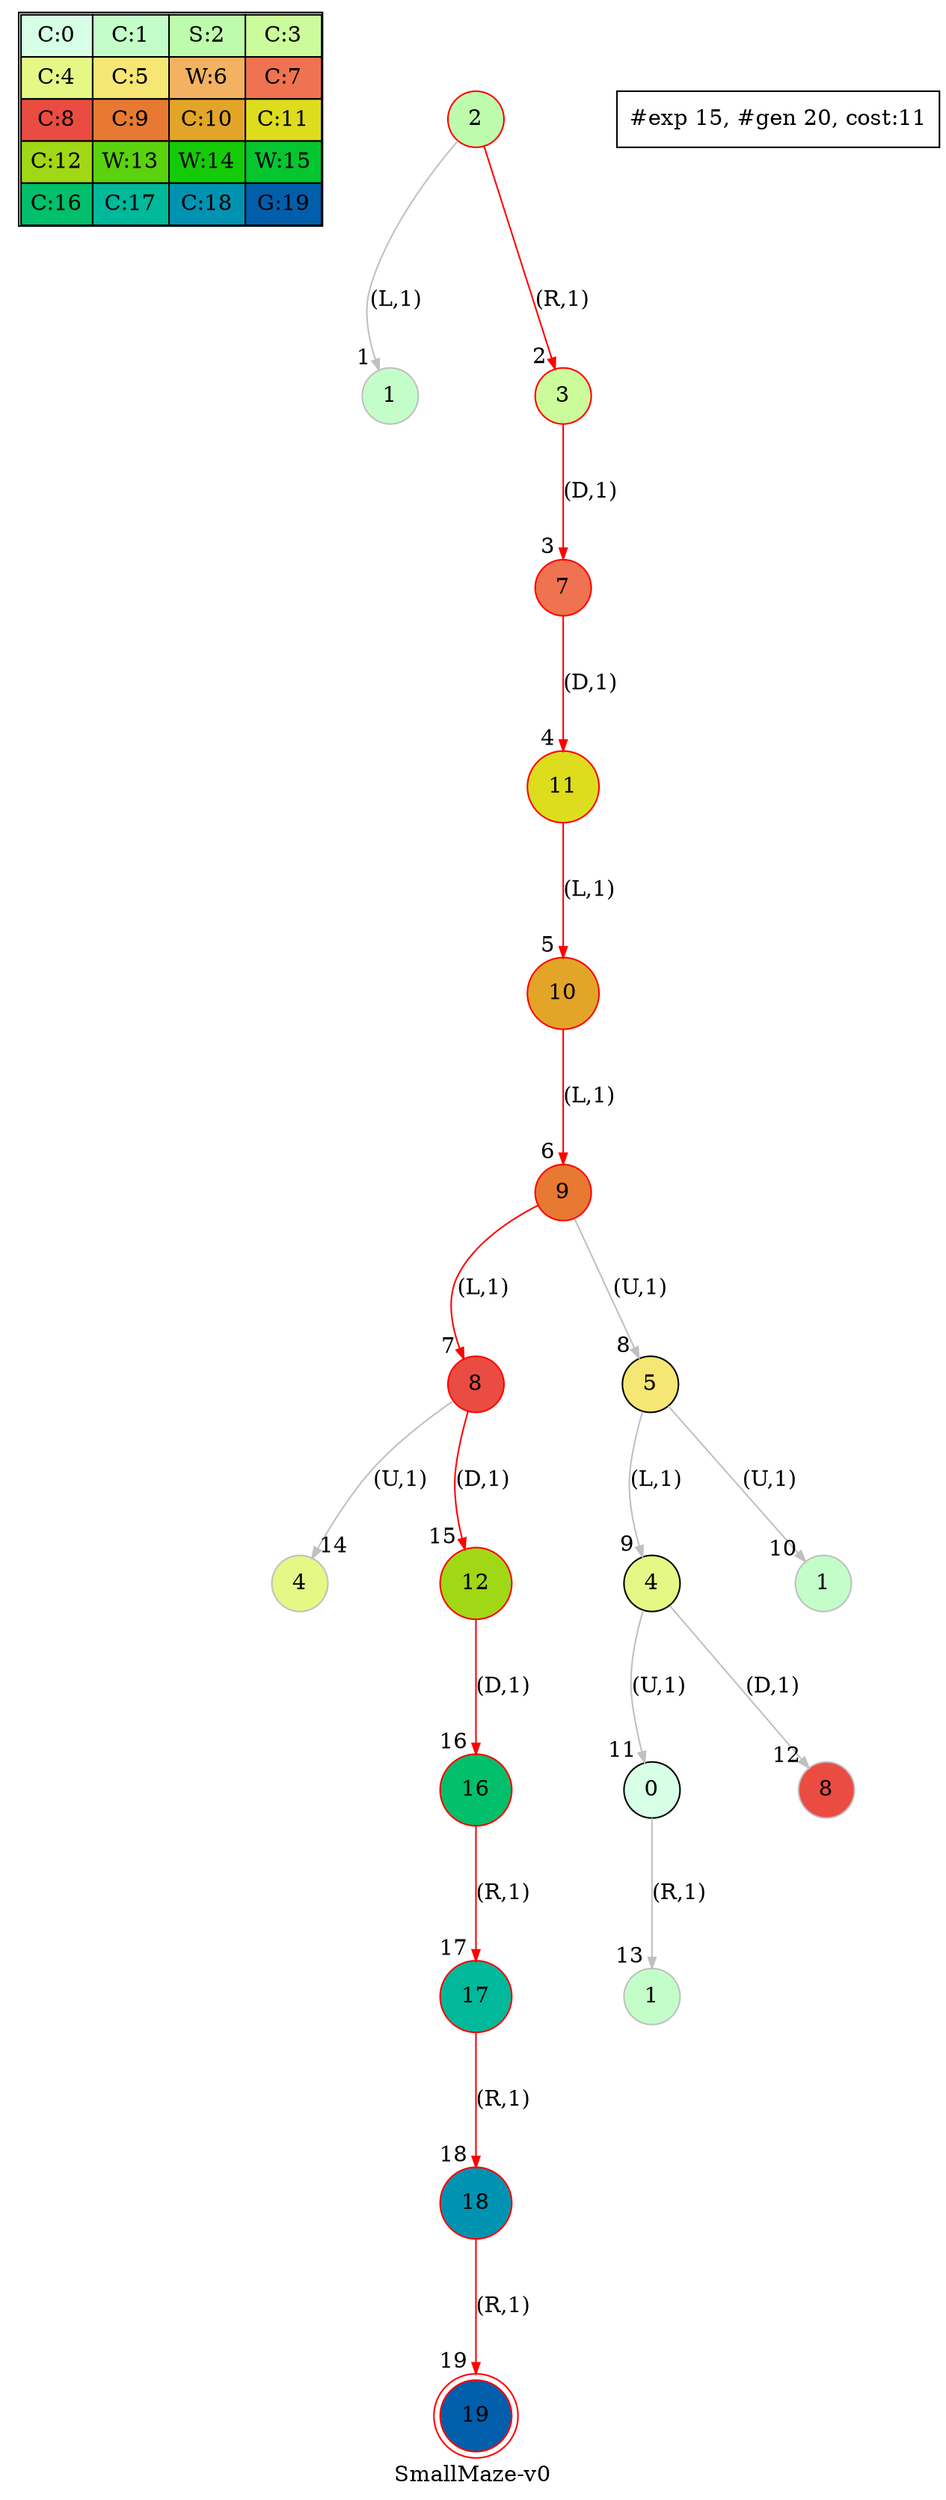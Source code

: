 digraph SmallMaze { label="SmallMaze-v0"
subgraph MAP {label=Map;map [shape=plaintext label=<<table border="1" cellpadding="5" cellspacing="0" cellborder="1"><tr><td bgcolor="0.39803922 0.15947579 0.99679532 1.        ">C:0</td><td bgcolor="0.35098039 0.23194764 0.99315867 1.        ">C:1</td><td bgcolor="0.29607843 0.31486959 0.98720184 1.        ">S:2</td><td bgcolor="0.24901961 0.38410575 0.98063477 1.        ">C:3</td></tr><tr><td bgcolor="0.19411765 0.46220388 0.97128103 1.        ">C:4</td><td bgcolor="0.14705882 0.52643216 0.96182564 1.        ">C:5</td><td bgcolor="0.09215686 0.59770746 0.94913494 1.        ">W:6</td><td bgcolor="0.0372549  0.66454018 0.93467977 1.        ">C:7</td></tr><tr><td bgcolor="0.00980392 0.71791192 0.92090552 1.        ">C:8</td><td bgcolor="0.06470588 0.77520398 0.9032472  1.        ">C:9</td><td bgcolor="0.11176471 0.81974048 0.88677369 1.        ">C:10</td><td bgcolor="0.16666667 0.8660254  0.8660254  1.        ">C:11</td></tr><tr><td bgcolor="0.21372549 0.9005867  0.84695821 1.        ">C:12</td><td bgcolor="0.26862745 0.93467977 0.82325295 1.        ">W:13</td><td bgcolor="0.32352941 0.96182564 0.79801723 1.        ">W:14</td><td bgcolor="0.37058824 0.97940977 0.77520398 1.        ">W:15</td></tr><tr><td bgcolor="0.4254902  0.99315867 0.74725253 1.        ">C:16</td><td bgcolor="0.47254902 0.99907048 0.72218645 1.        ">C:17</td><td bgcolor="0.52745098 0.99907048 0.69169844 1.        ">C:18</td><td bgcolor="0.5745098  0.99315867 0.66454018 1.        ">G:19</td></tr></table>>]} 
nodesep=1 ranksep=1 node [shape=circle] edge [arrowsize=0.7] 
"0_2" [label=2 style=filled color=red  fillcolor="0.29607843 0.31486959 0.98720184 1.        "];  
"0_2.1-0" [label=1 style=filled color=grey  fillcolor="0.35098039 0.23194764 0.99315867 1.        "];   "0_2" -> "0_2.1-0" [label="(L,1)" headlabel=" 1 " color=grey ]; 
"0_2.3-1" [label=3 style=filled color=grey  fillcolor="0.24901961 0.38410575 0.98063477 1.        "color=red ];    "0_2" -> "0_2.3-1" [label="(R,1)" headlabel=" 2 " color=grey color=red ];  
"0_2.3-1" [label=3 style=filled color=red  fillcolor="0.24901961 0.38410575 0.98063477 1.        "];  
"0_2.3.7-3" [label=7 style=filled color=grey  fillcolor="0.0372549  0.66454018 0.93467977 1.        "color=red ];    "0_2.3-1" -> "0_2.3.7-3" [label="(D,1)" headlabel=" 3 " color=grey color=red ];  
"0_2.3.7-3" [label=7 style=filled color=red  fillcolor="0.0372549  0.66454018 0.93467977 1.        "];  
"0_2.3.7.11-3" [label=11 style=filled color=grey  fillcolor="0.16666667 0.8660254  0.8660254  1.        "color=red ];    "0_2.3.7-3" -> "0_2.3.7.11-3" [label="(D,1)" headlabel=" 4 " color=grey color=red ];  
"0_2.3.7.11-3" [label=11 style=filled color=red  fillcolor="0.16666667 0.8660254  0.8660254  1.        "];  
"0_2.3.7.11.10-0" [label=10 style=filled color=grey  fillcolor="0.11176471 0.81974048 0.88677369 1.        "color=red ];    "0_2.3.7.11-3" -> "0_2.3.7.11.10-0" [label="(L,1)" headlabel=" 5 " color=grey color=red ];  
"0_2.3.7.11.10-0" [label=10 style=filled color=red  fillcolor="0.11176471 0.81974048 0.88677369 1.        "];  
"0_2.3.7.11.10.9-0" [label=9 style=filled color=grey  fillcolor="0.06470588 0.77520398 0.9032472  1.        "color=red ];    "0_2.3.7.11.10-0" -> "0_2.3.7.11.10.9-0" [label="(L,1)" headlabel=" 6 " color=grey color=red ];  
"0_2.3.7.11.10.9-0" [label=9 style=filled color=red  fillcolor="0.06470588 0.77520398 0.9032472  1.        "];  
"0_2.3.7.11.10.9.8-0" [label=8 style=filled color=grey  fillcolor="0.00980392 0.71791192 0.92090552 1.        "color=red ];    "0_2.3.7.11.10.9-0" -> "0_2.3.7.11.10.9.8-0" [label="(L,1)" headlabel=" 7 " color=grey color=red ];  
"0_2.3.7.11.10.9.5-2" [label=5 style=filled color=grey  fillcolor="0.14705882 0.52643216 0.96182564 1.        "];   "0_2.3.7.11.10.9-0" -> "0_2.3.7.11.10.9.5-2" [label="(U,1)" headlabel=" 8 " color=grey ]; 
"0_2.3.7.11.10.9.5-2" [label=5 style=filled color=black  fillcolor="0.14705882 0.52643216 0.96182564 1.        "];  
"0_2.3.7.11.10.9.5.4-0" [label=4 style=filled color=grey  fillcolor="0.19411765 0.46220388 0.97128103 1.        "];   "0_2.3.7.11.10.9.5-2" -> "0_2.3.7.11.10.9.5.4-0" [label="(L,1)" headlabel=" 9 " color=grey ]; 
"0_2.3.7.11.10.9.5.1-2" [label=1 style=filled color=grey  fillcolor="0.35098039 0.23194764 0.99315867 1.        "];   "0_2.3.7.11.10.9.5-2" -> "0_2.3.7.11.10.9.5.1-2" [label="(U,1)" headlabel=" 10 " color=grey ]; 
"0_2.3.7.11.10.9.5.4-0" [label=4 style=filled color=black  fillcolor="0.19411765 0.46220388 0.97128103 1.        "];  
"0_2.3.7.11.10.9.5.4.0-2" [label=0 style=filled color=grey  fillcolor="0.39803922 0.15947579 0.99679532 1.        "];   "0_2.3.7.11.10.9.5.4-0" -> "0_2.3.7.11.10.9.5.4.0-2" [label="(U,1)" headlabel=" 11 " color=grey ]; 
"0_2.3.7.11.10.9.5.4.8-3" [label=8 style=filled color=grey  fillcolor="0.00980392 0.71791192 0.92090552 1.        "];   "0_2.3.7.11.10.9.5.4-0" -> "0_2.3.7.11.10.9.5.4.8-3" [label="(D,1)" headlabel=" 12 " color=grey ]; 
"0_2.3.7.11.10.9.5.4.0-2" [label=0 style=filled color=black  fillcolor="0.39803922 0.15947579 0.99679532 1.        "];  
"0_2.3.7.11.10.9.5.4.0.1-1" [label=1 style=filled color=grey  fillcolor="0.35098039 0.23194764 0.99315867 1.        "];   "0_2.3.7.11.10.9.5.4.0-2" -> "0_2.3.7.11.10.9.5.4.0.1-1" [label="(R,1)" headlabel=" 13 " color=grey ]; 
"0_2.3.7.11.10.9.8-0" [label=8 style=filled color=red  fillcolor="0.00980392 0.71791192 0.92090552 1.        "];  
"0_2.3.7.11.10.9.8.4-2" [label=4 style=filled color=grey  fillcolor="0.19411765 0.46220388 0.97128103 1.        "];   "0_2.3.7.11.10.9.8-0" -> "0_2.3.7.11.10.9.8.4-2" [label="(U,1)" headlabel=" 14 " color=grey ]; 
"0_2.3.7.11.10.9.8.12-3" [label=12 style=filled color=grey  fillcolor="0.21372549 0.9005867  0.84695821 1.        "color=red ];    "0_2.3.7.11.10.9.8-0" -> "0_2.3.7.11.10.9.8.12-3" [label="(D,1)" headlabel=" 15 " color=grey color=red ];  
"0_2.3.7.11.10.9.8.12-3" [label=12 style=filled color=red  fillcolor="0.21372549 0.9005867  0.84695821 1.        "];  
"0_2.3.7.11.10.9.8.12.16-3" [label=16 style=filled color=grey  fillcolor="0.4254902  0.99315867 0.74725253 1.        "color=red ];    "0_2.3.7.11.10.9.8.12-3" -> "0_2.3.7.11.10.9.8.12.16-3" [label="(D,1)" headlabel=" 16 " color=grey color=red ];  
"0_2.3.7.11.10.9.8.12.16-3" [label=16 style=filled color=red  fillcolor="0.4254902  0.99315867 0.74725253 1.        "];  
"0_2.3.7.11.10.9.8.12.16.17-1" [label=17 style=filled color=grey  fillcolor="0.47254902 0.99907048 0.72218645 1.        "color=red ];    "0_2.3.7.11.10.9.8.12.16-3" -> "0_2.3.7.11.10.9.8.12.16.17-1" [label="(R,1)" headlabel=" 17 " color=grey color=red ];  
"0_2.3.7.11.10.9.8.12.16.17-1" [label=17 style=filled color=red  fillcolor="0.47254902 0.99907048 0.72218645 1.        "];  
"0_2.3.7.11.10.9.8.12.16.17.18-1" [label=18 style=filled color=grey  fillcolor="0.52745098 0.99907048 0.69169844 1.        "color=red ];    "0_2.3.7.11.10.9.8.12.16.17-1" -> "0_2.3.7.11.10.9.8.12.16.17.18-1" [label="(R,1)" headlabel=" 18 " color=grey color=red ];  
"0_2.3.7.11.10.9.8.12.16.17.18-1" [label=18 style=filled color=red  fillcolor="0.52745098 0.99907048 0.69169844 1.        "];  
"0_2.3.7.11.10.9.8.12.16.17.18.19-1" [label=19 style=filled color=red peripheries=2 fillcolor="0.5745098  0.99315867 0.66454018 1.        "color=red ];  /*GOALSTATE*/  "0_2.3.7.11.10.9.8.12.16.17.18-1" -> "0_2.3.7.11.10.9.8.12.16.17.18.19-1" [label="(R,1)" headlabel=" 19 " color=grey color=red ];  
 "#exp 15, #gen 20, cost:11" [ shape=box ];
}

